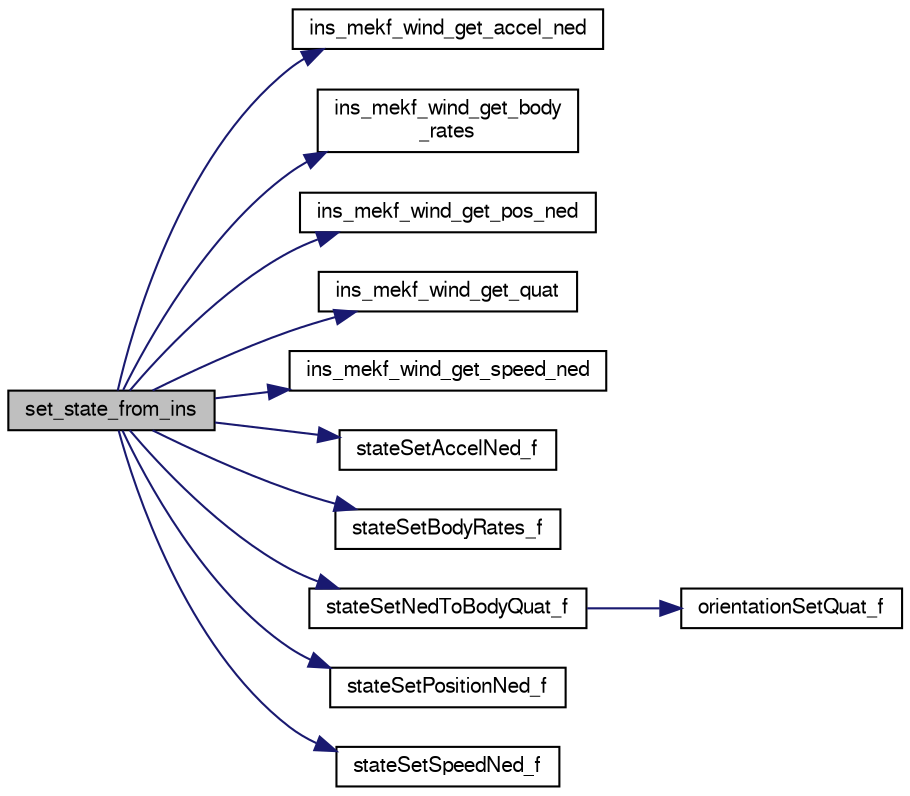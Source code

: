 digraph "set_state_from_ins"
{
  edge [fontname="FreeSans",fontsize="10",labelfontname="FreeSans",labelfontsize="10"];
  node [fontname="FreeSans",fontsize="10",shape=record];
  rankdir="LR";
  Node1 [label="set_state_from_ins",height=0.2,width=0.4,color="black", fillcolor="grey75", style="filled", fontcolor="black"];
  Node1 -> Node2 [color="midnightblue",fontsize="10",style="solid",fontname="FreeSans"];
  Node2 [label="ins_mekf_wind_get_accel_ned",height=0.2,width=0.4,color="black", fillcolor="white", style="filled",URL="$ins__mekf__wind_8cpp.html#a54b93af569c5a2f17f80cd2087ad45eb"];
  Node1 -> Node3 [color="midnightblue",fontsize="10",style="solid",fontname="FreeSans"];
  Node3 [label="ins_mekf_wind_get_body\l_rates",height=0.2,width=0.4,color="black", fillcolor="white", style="filled",URL="$ins__mekf__wind_8cpp.html#a7f99f03cf34c8949e0cb048ab0e1c640"];
  Node1 -> Node4 [color="midnightblue",fontsize="10",style="solid",fontname="FreeSans"];
  Node4 [label="ins_mekf_wind_get_pos_ned",height=0.2,width=0.4,color="black", fillcolor="white", style="filled",URL="$ins__mekf__wind_8cpp.html#a64ab6d7f656b1e5275a77ccc6330bb93",tooltip="Getter/Setter functions. "];
  Node1 -> Node5 [color="midnightblue",fontsize="10",style="solid",fontname="FreeSans"];
  Node5 [label="ins_mekf_wind_get_quat",height=0.2,width=0.4,color="black", fillcolor="white", style="filled",URL="$ins__mekf__wind_8cpp.html#aa6187c0d117fa7c8c0d791af3ffd5e86"];
  Node1 -> Node6 [color="midnightblue",fontsize="10",style="solid",fontname="FreeSans"];
  Node6 [label="ins_mekf_wind_get_speed_ned",height=0.2,width=0.4,color="black", fillcolor="white", style="filled",URL="$ins__mekf__wind_8cpp.html#af7842fba65bc5bafcb9b37c6693e2469"];
  Node1 -> Node7 [color="midnightblue",fontsize="10",style="solid",fontname="FreeSans"];
  Node7 [label="stateSetAccelNed_f",height=0.2,width=0.4,color="black", fillcolor="white", style="filled",URL="$group__state__acceleration.html#ga27b8f24af6ddce14389efaa5ec119967",tooltip="Set acceleration in NED coordinates (float). "];
  Node1 -> Node8 [color="midnightblue",fontsize="10",style="solid",fontname="FreeSans"];
  Node8 [label="stateSetBodyRates_f",height=0.2,width=0.4,color="black", fillcolor="white", style="filled",URL="$group__state__rate.html#ga81d506386a5e2842d7e37cb6e1dbf252",tooltip="Set vehicle body angular rate (float). "];
  Node1 -> Node9 [color="midnightblue",fontsize="10",style="solid",fontname="FreeSans"];
  Node9 [label="stateSetNedToBodyQuat_f",height=0.2,width=0.4,color="black", fillcolor="white", style="filled",URL="$group__state__attitude.html#ga08c015e6feca07c5c0976f1d2d28c31e",tooltip="Set vehicle body attitude from quaternion (float). "];
  Node9 -> Node10 [color="midnightblue",fontsize="10",style="solid",fontname="FreeSans"];
  Node10 [label="orientationSetQuat_f",height=0.2,width=0.4,color="black", fillcolor="white", style="filled",URL="$group__math__orientation__representation.html#ga35d21d17eb2d2ef8352f0aceb8ad7001",tooltip="Set vehicle body attitude from quaternion (float). "];
  Node1 -> Node11 [color="midnightblue",fontsize="10",style="solid",fontname="FreeSans"];
  Node11 [label="stateSetPositionNed_f",height=0.2,width=0.4,color="black", fillcolor="white", style="filled",URL="$group__state__position.html#ga9ff9643cd109a27a481d5883652d0f08",tooltip="Set position from local NED coordinates (float). "];
  Node1 -> Node12 [color="midnightblue",fontsize="10",style="solid",fontname="FreeSans"];
  Node12 [label="stateSetSpeedNed_f",height=0.2,width=0.4,color="black", fillcolor="white", style="filled",URL="$group__state__velocity.html#gae6549b15cd961047c89481ab2d87171f",tooltip="Set ground speed in local NED coordinates (float). "];
}
